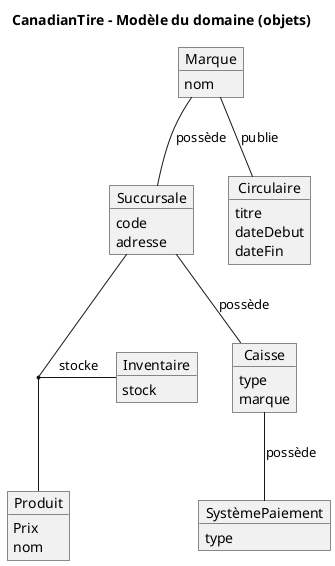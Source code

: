 @startuml CanadianTire
title CanadianTire – Modèle du domaine (objets)

object Marque {
  nom 
}

object Succursale {
  code
  adresse
}

object Produit {
  Prix
  nom
}

object Inventaire {
  stock
}

object Circulaire {
  titre
  dateDebut
  dateFin
}

object Caisse{
    type
    marque
}

object SystèmePaiement{
    type
}


/'Succursale -- Caisse : possède
Employes -- Caisse : opère


Magasin -- Succursale : possede
Magasin -- Circulaire : publie

(Succursale, Produit) -- Inventaire : stocke
Circulaire -- Produit : annonce'/

Marque -- Succursale : possède
(Succursale, Produit) -- Inventaire : stocke
Marque -- Circulaire : publie
Succursale -- Caisse : possède
Caisse -- SystèmePaiement : possède




@enduml
